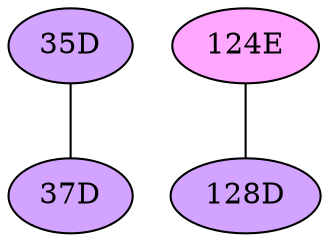 // The Round Table
graph {
	"35D" [fillcolor="#D3A4FF" style=radial]
	"37D" [fillcolor="#D3A4FF" style=radial]
	"35D" -- "37D" [penwidth=1]
	"124E" [fillcolor="#FFA6FF" style=radial]
	"128D" [fillcolor="#D3A4FF" style=radial]
	"124E" -- "128D" [penwidth=1]
}

